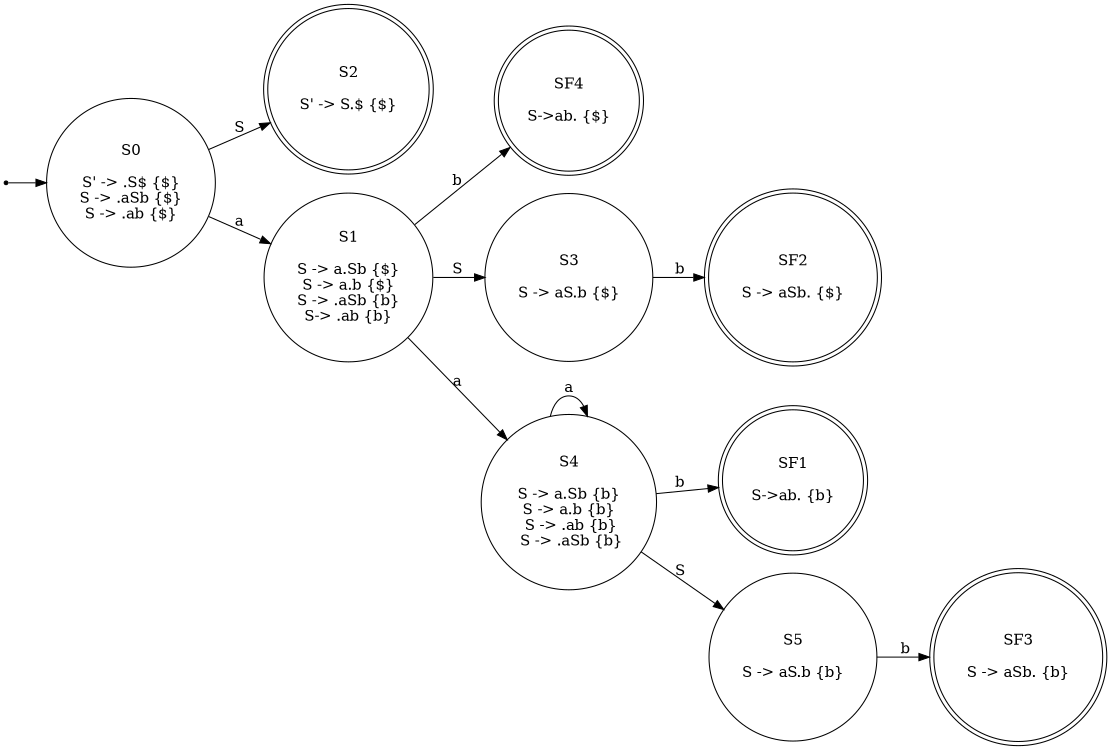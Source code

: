digraph automata_7 {
    rankdir=LR;
    size="8,5"

    node [shape = doublecircle]; SF1, SF2, SF3, SF4, S2;
    node [shape = point ]; init
    node [shape = circle];

    S0 [label="S0\n\nS' -> .S$ {$}\nS -> .aSb {$}\nS -> .ab {$}"];
    S1 [label="S1\n\nS -> a.Sb {$}\nS -> a.b {$}\nS -> .aSb {b}\nS-> .ab {b}"];
    SF1 [label="SF1\n\nS->ab. {b}"];
    SF4 [label="SF4\n\nS->ab. {$}"];
    S2 [label="S2\n\nS' -> S.$ {$}"];
    S3 [label ="S3\n\nS -> aS.b {$}"];
    SF2 [label ="SF2\n\nS -> aSb. {$}"];
    S4 [label="S4\n\nS -> a.Sb {b}\nS -> a.b {b}\n S -> .ab {b}\n S -> .aSb {b}"];
    S5 [label ="S5\n\nS -> aS.b {b}"];
    SF3 [label ="SF3\n\nS -> aSb. {b}"];



    init -> S0;
    S0 -> S1 [label = a];
    S0 -> S2 [label = S];
    S1 -> SF4 [label = b];
    S1 -> S3 [label = S];
    S1 -> S4 [label = a];
    S3 -> SF2 [label = b];
    S4 -> S5 [label = S];
    S4 -> S4 [label = a];
    S4 -> SF1 [label = b];
    S5 -> SF3 [label = b];


}